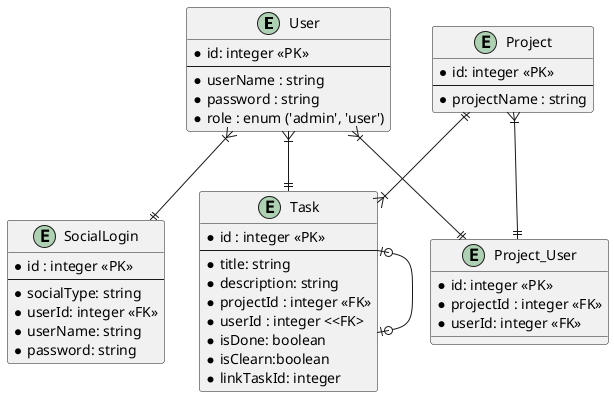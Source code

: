 @startuml TodoList
   entity User {
      * id: integer <<PK>>
      --
      * userName : string
      * password : string
      * role : enum ('admin', 'user')
   }

   entity SocialLogin {
      * id : integer <<PK>>
      --
      * socialType: string
      * userId: integer <<FK>>
      * userName: string
      * password: string
   }

   entity Project {
      * id: integer <<PK>>
      --
      * projectName : string
   }

   entity Project_User {
      * id: integer <<PK>>
      * projectId : integer <<FK>>
      * userId: integer <<FK>>
   }

   entity Task {
      * id : integer <<PK>>
      --
      * title: string
      * description: string
      * projectId : integer <<FK>>
      * userId : integer <<FK>
      * isDone: boolean
      * isClearn:boolean
      * linkTaskId: integer
   }

   Project ||--|{ Task
   Project }|--|| Project_User
   User }|--|| Project_User
   User }|--|| Task
   User }|--|| SocialLogin
   Task |o--o| Task

@enduml
